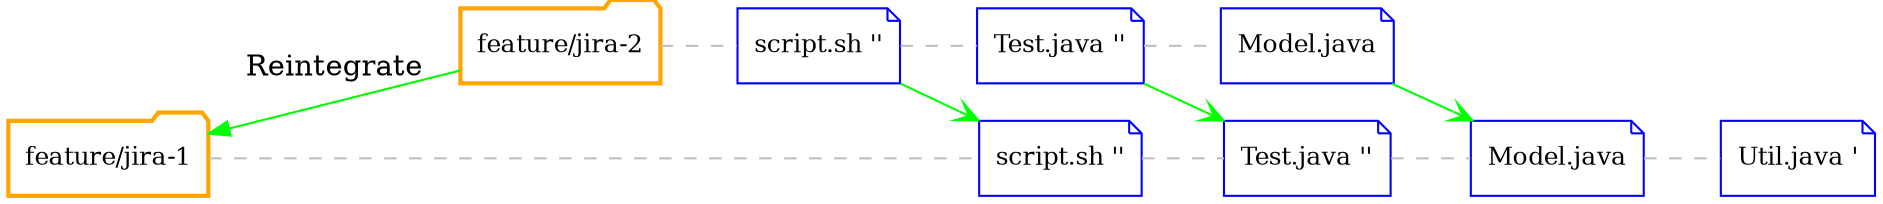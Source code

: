 digraph svn_reintegrate {
    rankdir="LR";
    bgcolor="transparent";

    node[shape=folder,fontsize=12.0,color=orange];
    "feature_1"[label="feature/jira-1",group="feature_1",style="bold"];
    "feature_2"[label="feature/jira-2",group="feature_2",style="bold"];

    node[shape=note,fontsize=12.0,color=blue];
    "file__1"[label="script.sh ''",group="feature_1"]
    "file__2"[label="Test.java ''",group="feature_1"]
    "file__3"[label="Model.java",group="feature_1"]
    "file__4"[label="Util.java '",group="feature_1"]
    "file___1"[label="script.sh ''",group="feature_2"]
    "file___2"[label="Test.java ''",group="feature_2"]
    "file___3"[label="Model.java",group="feature_2"]

    edge[arrowhead=open,dir="back"];
    "feature_1" -> "feature_2"[label="Reintegrate",color="green"];

    edge[arrowhead=none,dir="forward",style=dashed,color=gray];
    "feature_1" -> "file__1";
    "feature_2" -> "file___1";
    "file__1" -> "file__2";
    "file__2" -> "file__3";
    "file__3" -> "file__4";
    "file___1" -> "file___2";
    "file___2" -> "file___3";

    edge[arrowhead=open,style="",color="green"];
    "file___1" -> "file__1"
    "file___2" -> "file__2"
    "file___3" -> "file__3"
}
